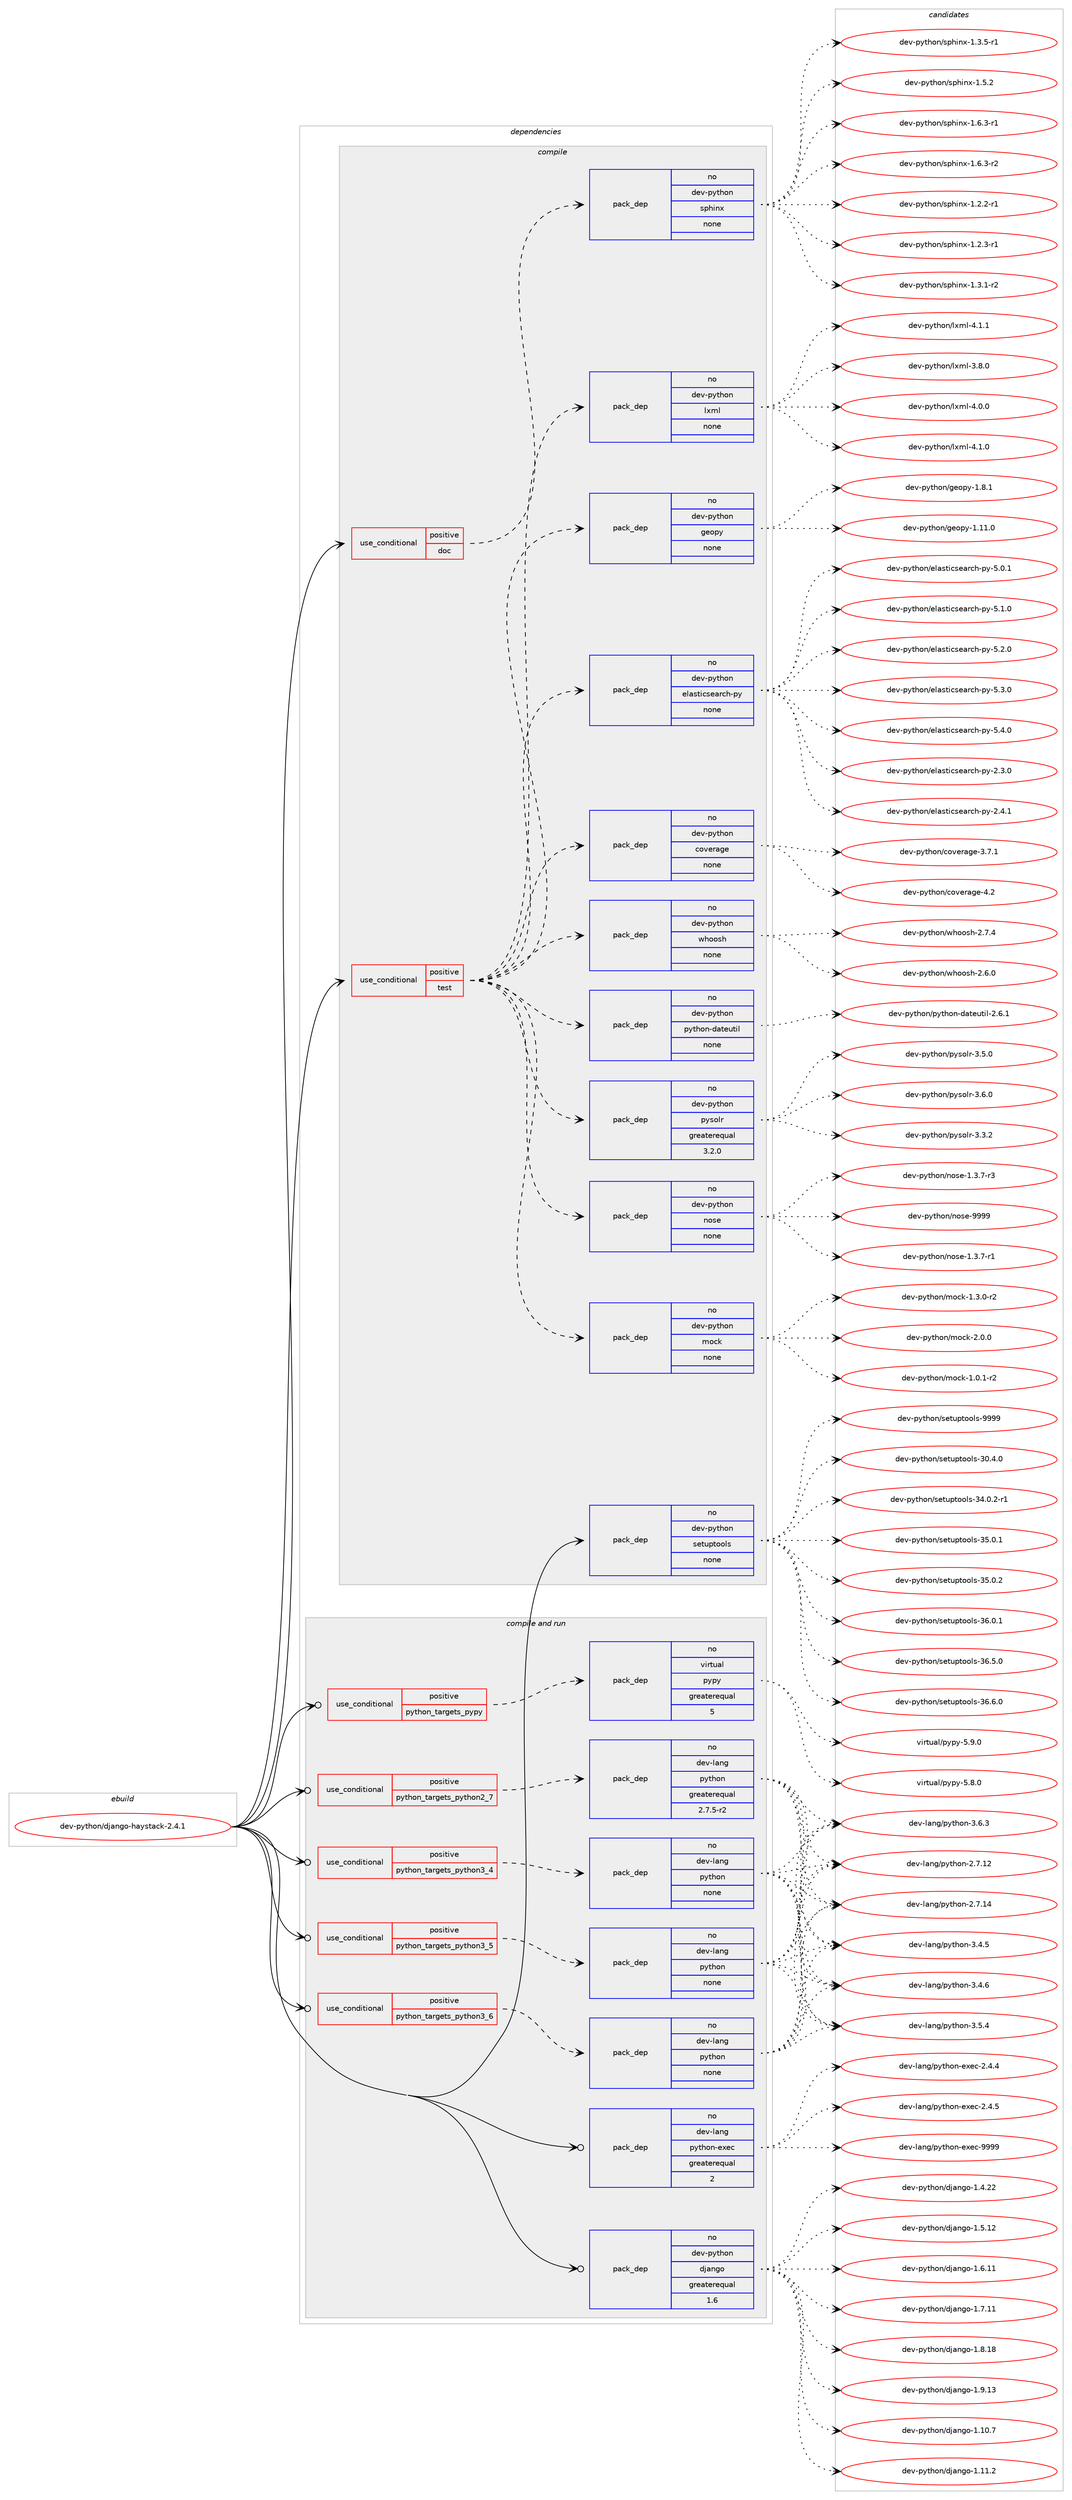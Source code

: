 digraph prolog {

# *************
# Graph options
# *************

newrank=true;
concentrate=true;
compound=true;
graph [rankdir=LR,fontname=Helvetica,fontsize=10,ranksep=1.5];#, ranksep=2.5, nodesep=0.2];
edge  [arrowhead=vee];
node  [fontname=Helvetica,fontsize=10];

# **********
# The ebuild
# **********

subgraph cluster_leftcol {
color=gray;
rank=same;
label=<<i>ebuild</i>>;
id [label="dev-python/django-haystack-2.4.1", color=red, width=4, href="../dev-python/django-haystack-2.4.1.svg"];
}

# ****************
# The dependencies
# ****************

subgraph cluster_midcol {
color=gray;
label=<<i>dependencies</i>>;
subgraph cluster_compile {
fillcolor="#eeeeee";
style=filled;
label=<<i>compile</i>>;
subgraph cond31780 {
dependency154028 [label=<<TABLE BORDER="0" CELLBORDER="1" CELLSPACING="0" CELLPADDING="4"><TR><TD ROWSPAN="3" CELLPADDING="10">use_conditional</TD></TR><TR><TD>positive</TD></TR><TR><TD>doc</TD></TR></TABLE>>, shape=none, color=red];
subgraph pack118416 {
dependency154029 [label=<<TABLE BORDER="0" CELLBORDER="1" CELLSPACING="0" CELLPADDING="4" WIDTH="220"><TR><TD ROWSPAN="6" CELLPADDING="30">pack_dep</TD></TR><TR><TD WIDTH="110">no</TD></TR><TR><TD>dev-python</TD></TR><TR><TD>sphinx</TD></TR><TR><TD>none</TD></TR><TR><TD></TD></TR></TABLE>>, shape=none, color=blue];
}
dependency154028:e -> dependency154029:w [weight=20,style="dashed",arrowhead="vee"];
}
id:e -> dependency154028:w [weight=20,style="solid",arrowhead="vee"];
subgraph cond31781 {
dependency154030 [label=<<TABLE BORDER="0" CELLBORDER="1" CELLSPACING="0" CELLPADDING="4"><TR><TD ROWSPAN="3" CELLPADDING="10">use_conditional</TD></TR><TR><TD>positive</TD></TR><TR><TD>test</TD></TR></TABLE>>, shape=none, color=red];
subgraph pack118417 {
dependency154031 [label=<<TABLE BORDER="0" CELLBORDER="1" CELLSPACING="0" CELLPADDING="4" WIDTH="220"><TR><TD ROWSPAN="6" CELLPADDING="30">pack_dep</TD></TR><TR><TD WIDTH="110">no</TD></TR><TR><TD>dev-python</TD></TR><TR><TD>coverage</TD></TR><TR><TD>none</TD></TR><TR><TD></TD></TR></TABLE>>, shape=none, color=blue];
}
dependency154030:e -> dependency154031:w [weight=20,style="dashed",arrowhead="vee"];
subgraph pack118418 {
dependency154032 [label=<<TABLE BORDER="0" CELLBORDER="1" CELLSPACING="0" CELLPADDING="4" WIDTH="220"><TR><TD ROWSPAN="6" CELLPADDING="30">pack_dep</TD></TR><TR><TD WIDTH="110">no</TD></TR><TR><TD>dev-python</TD></TR><TR><TD>elasticsearch-py</TD></TR><TR><TD>none</TD></TR><TR><TD></TD></TR></TABLE>>, shape=none, color=blue];
}
dependency154030:e -> dependency154032:w [weight=20,style="dashed",arrowhead="vee"];
subgraph pack118419 {
dependency154033 [label=<<TABLE BORDER="0" CELLBORDER="1" CELLSPACING="0" CELLPADDING="4" WIDTH="220"><TR><TD ROWSPAN="6" CELLPADDING="30">pack_dep</TD></TR><TR><TD WIDTH="110">no</TD></TR><TR><TD>dev-python</TD></TR><TR><TD>geopy</TD></TR><TR><TD>none</TD></TR><TR><TD></TD></TR></TABLE>>, shape=none, color=blue];
}
dependency154030:e -> dependency154033:w [weight=20,style="dashed",arrowhead="vee"];
subgraph pack118420 {
dependency154034 [label=<<TABLE BORDER="0" CELLBORDER="1" CELLSPACING="0" CELLPADDING="4" WIDTH="220"><TR><TD ROWSPAN="6" CELLPADDING="30">pack_dep</TD></TR><TR><TD WIDTH="110">no</TD></TR><TR><TD>dev-python</TD></TR><TR><TD>lxml</TD></TR><TR><TD>none</TD></TR><TR><TD></TD></TR></TABLE>>, shape=none, color=blue];
}
dependency154030:e -> dependency154034:w [weight=20,style="dashed",arrowhead="vee"];
subgraph pack118421 {
dependency154035 [label=<<TABLE BORDER="0" CELLBORDER="1" CELLSPACING="0" CELLPADDING="4" WIDTH="220"><TR><TD ROWSPAN="6" CELLPADDING="30">pack_dep</TD></TR><TR><TD WIDTH="110">no</TD></TR><TR><TD>dev-python</TD></TR><TR><TD>mock</TD></TR><TR><TD>none</TD></TR><TR><TD></TD></TR></TABLE>>, shape=none, color=blue];
}
dependency154030:e -> dependency154035:w [weight=20,style="dashed",arrowhead="vee"];
subgraph pack118422 {
dependency154036 [label=<<TABLE BORDER="0" CELLBORDER="1" CELLSPACING="0" CELLPADDING="4" WIDTH="220"><TR><TD ROWSPAN="6" CELLPADDING="30">pack_dep</TD></TR><TR><TD WIDTH="110">no</TD></TR><TR><TD>dev-python</TD></TR><TR><TD>nose</TD></TR><TR><TD>none</TD></TR><TR><TD></TD></TR></TABLE>>, shape=none, color=blue];
}
dependency154030:e -> dependency154036:w [weight=20,style="dashed",arrowhead="vee"];
subgraph pack118423 {
dependency154037 [label=<<TABLE BORDER="0" CELLBORDER="1" CELLSPACING="0" CELLPADDING="4" WIDTH="220"><TR><TD ROWSPAN="6" CELLPADDING="30">pack_dep</TD></TR><TR><TD WIDTH="110">no</TD></TR><TR><TD>dev-python</TD></TR><TR><TD>pysolr</TD></TR><TR><TD>greaterequal</TD></TR><TR><TD>3.2.0</TD></TR></TABLE>>, shape=none, color=blue];
}
dependency154030:e -> dependency154037:w [weight=20,style="dashed",arrowhead="vee"];
subgraph pack118424 {
dependency154038 [label=<<TABLE BORDER="0" CELLBORDER="1" CELLSPACING="0" CELLPADDING="4" WIDTH="220"><TR><TD ROWSPAN="6" CELLPADDING="30">pack_dep</TD></TR><TR><TD WIDTH="110">no</TD></TR><TR><TD>dev-python</TD></TR><TR><TD>python-dateutil</TD></TR><TR><TD>none</TD></TR><TR><TD></TD></TR></TABLE>>, shape=none, color=blue];
}
dependency154030:e -> dependency154038:w [weight=20,style="dashed",arrowhead="vee"];
subgraph pack118425 {
dependency154039 [label=<<TABLE BORDER="0" CELLBORDER="1" CELLSPACING="0" CELLPADDING="4" WIDTH="220"><TR><TD ROWSPAN="6" CELLPADDING="30">pack_dep</TD></TR><TR><TD WIDTH="110">no</TD></TR><TR><TD>dev-python</TD></TR><TR><TD>whoosh</TD></TR><TR><TD>none</TD></TR><TR><TD></TD></TR></TABLE>>, shape=none, color=blue];
}
dependency154030:e -> dependency154039:w [weight=20,style="dashed",arrowhead="vee"];
}
id:e -> dependency154030:w [weight=20,style="solid",arrowhead="vee"];
subgraph pack118426 {
dependency154040 [label=<<TABLE BORDER="0" CELLBORDER="1" CELLSPACING="0" CELLPADDING="4" WIDTH="220"><TR><TD ROWSPAN="6" CELLPADDING="30">pack_dep</TD></TR><TR><TD WIDTH="110">no</TD></TR><TR><TD>dev-python</TD></TR><TR><TD>setuptools</TD></TR><TR><TD>none</TD></TR><TR><TD></TD></TR></TABLE>>, shape=none, color=blue];
}
id:e -> dependency154040:w [weight=20,style="solid",arrowhead="vee"];
}
subgraph cluster_compileandrun {
fillcolor="#eeeeee";
style=filled;
label=<<i>compile and run</i>>;
subgraph cond31782 {
dependency154041 [label=<<TABLE BORDER="0" CELLBORDER="1" CELLSPACING="0" CELLPADDING="4"><TR><TD ROWSPAN="3" CELLPADDING="10">use_conditional</TD></TR><TR><TD>positive</TD></TR><TR><TD>python_targets_pypy</TD></TR></TABLE>>, shape=none, color=red];
subgraph pack118427 {
dependency154042 [label=<<TABLE BORDER="0" CELLBORDER="1" CELLSPACING="0" CELLPADDING="4" WIDTH="220"><TR><TD ROWSPAN="6" CELLPADDING="30">pack_dep</TD></TR><TR><TD WIDTH="110">no</TD></TR><TR><TD>virtual</TD></TR><TR><TD>pypy</TD></TR><TR><TD>greaterequal</TD></TR><TR><TD>5</TD></TR></TABLE>>, shape=none, color=blue];
}
dependency154041:e -> dependency154042:w [weight=20,style="dashed",arrowhead="vee"];
}
id:e -> dependency154041:w [weight=20,style="solid",arrowhead="odotvee"];
subgraph cond31783 {
dependency154043 [label=<<TABLE BORDER="0" CELLBORDER="1" CELLSPACING="0" CELLPADDING="4"><TR><TD ROWSPAN="3" CELLPADDING="10">use_conditional</TD></TR><TR><TD>positive</TD></TR><TR><TD>python_targets_python2_7</TD></TR></TABLE>>, shape=none, color=red];
subgraph pack118428 {
dependency154044 [label=<<TABLE BORDER="0" CELLBORDER="1" CELLSPACING="0" CELLPADDING="4" WIDTH="220"><TR><TD ROWSPAN="6" CELLPADDING="30">pack_dep</TD></TR><TR><TD WIDTH="110">no</TD></TR><TR><TD>dev-lang</TD></TR><TR><TD>python</TD></TR><TR><TD>greaterequal</TD></TR><TR><TD>2.7.5-r2</TD></TR></TABLE>>, shape=none, color=blue];
}
dependency154043:e -> dependency154044:w [weight=20,style="dashed",arrowhead="vee"];
}
id:e -> dependency154043:w [weight=20,style="solid",arrowhead="odotvee"];
subgraph cond31784 {
dependency154045 [label=<<TABLE BORDER="0" CELLBORDER="1" CELLSPACING="0" CELLPADDING="4"><TR><TD ROWSPAN="3" CELLPADDING="10">use_conditional</TD></TR><TR><TD>positive</TD></TR><TR><TD>python_targets_python3_4</TD></TR></TABLE>>, shape=none, color=red];
subgraph pack118429 {
dependency154046 [label=<<TABLE BORDER="0" CELLBORDER="1" CELLSPACING="0" CELLPADDING="4" WIDTH="220"><TR><TD ROWSPAN="6" CELLPADDING="30">pack_dep</TD></TR><TR><TD WIDTH="110">no</TD></TR><TR><TD>dev-lang</TD></TR><TR><TD>python</TD></TR><TR><TD>none</TD></TR><TR><TD></TD></TR></TABLE>>, shape=none, color=blue];
}
dependency154045:e -> dependency154046:w [weight=20,style="dashed",arrowhead="vee"];
}
id:e -> dependency154045:w [weight=20,style="solid",arrowhead="odotvee"];
subgraph cond31785 {
dependency154047 [label=<<TABLE BORDER="0" CELLBORDER="1" CELLSPACING="0" CELLPADDING="4"><TR><TD ROWSPAN="3" CELLPADDING="10">use_conditional</TD></TR><TR><TD>positive</TD></TR><TR><TD>python_targets_python3_5</TD></TR></TABLE>>, shape=none, color=red];
subgraph pack118430 {
dependency154048 [label=<<TABLE BORDER="0" CELLBORDER="1" CELLSPACING="0" CELLPADDING="4" WIDTH="220"><TR><TD ROWSPAN="6" CELLPADDING="30">pack_dep</TD></TR><TR><TD WIDTH="110">no</TD></TR><TR><TD>dev-lang</TD></TR><TR><TD>python</TD></TR><TR><TD>none</TD></TR><TR><TD></TD></TR></TABLE>>, shape=none, color=blue];
}
dependency154047:e -> dependency154048:w [weight=20,style="dashed",arrowhead="vee"];
}
id:e -> dependency154047:w [weight=20,style="solid",arrowhead="odotvee"];
subgraph cond31786 {
dependency154049 [label=<<TABLE BORDER="0" CELLBORDER="1" CELLSPACING="0" CELLPADDING="4"><TR><TD ROWSPAN="3" CELLPADDING="10">use_conditional</TD></TR><TR><TD>positive</TD></TR><TR><TD>python_targets_python3_6</TD></TR></TABLE>>, shape=none, color=red];
subgraph pack118431 {
dependency154050 [label=<<TABLE BORDER="0" CELLBORDER="1" CELLSPACING="0" CELLPADDING="4" WIDTH="220"><TR><TD ROWSPAN="6" CELLPADDING="30">pack_dep</TD></TR><TR><TD WIDTH="110">no</TD></TR><TR><TD>dev-lang</TD></TR><TR><TD>python</TD></TR><TR><TD>none</TD></TR><TR><TD></TD></TR></TABLE>>, shape=none, color=blue];
}
dependency154049:e -> dependency154050:w [weight=20,style="dashed",arrowhead="vee"];
}
id:e -> dependency154049:w [weight=20,style="solid",arrowhead="odotvee"];
subgraph pack118432 {
dependency154051 [label=<<TABLE BORDER="0" CELLBORDER="1" CELLSPACING="0" CELLPADDING="4" WIDTH="220"><TR><TD ROWSPAN="6" CELLPADDING="30">pack_dep</TD></TR><TR><TD WIDTH="110">no</TD></TR><TR><TD>dev-lang</TD></TR><TR><TD>python-exec</TD></TR><TR><TD>greaterequal</TD></TR><TR><TD>2</TD></TR></TABLE>>, shape=none, color=blue];
}
id:e -> dependency154051:w [weight=20,style="solid",arrowhead="odotvee"];
subgraph pack118433 {
dependency154052 [label=<<TABLE BORDER="0" CELLBORDER="1" CELLSPACING="0" CELLPADDING="4" WIDTH="220"><TR><TD ROWSPAN="6" CELLPADDING="30">pack_dep</TD></TR><TR><TD WIDTH="110">no</TD></TR><TR><TD>dev-python</TD></TR><TR><TD>django</TD></TR><TR><TD>greaterequal</TD></TR><TR><TD>1.6</TD></TR></TABLE>>, shape=none, color=blue];
}
id:e -> dependency154052:w [weight=20,style="solid",arrowhead="odotvee"];
}
subgraph cluster_run {
fillcolor="#eeeeee";
style=filled;
label=<<i>run</i>>;
}
}

# **************
# The candidates
# **************

subgraph cluster_choices {
rank=same;
color=gray;
label=<<i>candidates</i>>;

subgraph choice118416 {
color=black;
nodesep=1;
choice10010111845112121116104111110471151121041051101204549465046504511449 [label="dev-python/sphinx-1.2.2-r1", color=red, width=4,href="../dev-python/sphinx-1.2.2-r1.svg"];
choice10010111845112121116104111110471151121041051101204549465046514511449 [label="dev-python/sphinx-1.2.3-r1", color=red, width=4,href="../dev-python/sphinx-1.2.3-r1.svg"];
choice10010111845112121116104111110471151121041051101204549465146494511450 [label="dev-python/sphinx-1.3.1-r2", color=red, width=4,href="../dev-python/sphinx-1.3.1-r2.svg"];
choice10010111845112121116104111110471151121041051101204549465146534511449 [label="dev-python/sphinx-1.3.5-r1", color=red, width=4,href="../dev-python/sphinx-1.3.5-r1.svg"];
choice1001011184511212111610411111047115112104105110120454946534650 [label="dev-python/sphinx-1.5.2", color=red, width=4,href="../dev-python/sphinx-1.5.2.svg"];
choice10010111845112121116104111110471151121041051101204549465446514511449 [label="dev-python/sphinx-1.6.3-r1", color=red, width=4,href="../dev-python/sphinx-1.6.3-r1.svg"];
choice10010111845112121116104111110471151121041051101204549465446514511450 [label="dev-python/sphinx-1.6.3-r2", color=red, width=4,href="../dev-python/sphinx-1.6.3-r2.svg"];
dependency154029:e -> choice10010111845112121116104111110471151121041051101204549465046504511449:w [style=dotted,weight="100"];
dependency154029:e -> choice10010111845112121116104111110471151121041051101204549465046514511449:w [style=dotted,weight="100"];
dependency154029:e -> choice10010111845112121116104111110471151121041051101204549465146494511450:w [style=dotted,weight="100"];
dependency154029:e -> choice10010111845112121116104111110471151121041051101204549465146534511449:w [style=dotted,weight="100"];
dependency154029:e -> choice1001011184511212111610411111047115112104105110120454946534650:w [style=dotted,weight="100"];
dependency154029:e -> choice10010111845112121116104111110471151121041051101204549465446514511449:w [style=dotted,weight="100"];
dependency154029:e -> choice10010111845112121116104111110471151121041051101204549465446514511450:w [style=dotted,weight="100"];
}
subgraph choice118417 {
color=black;
nodesep=1;
choice10010111845112121116104111110479911111810111497103101455146554649 [label="dev-python/coverage-3.7.1", color=red, width=4,href="../dev-python/coverage-3.7.1.svg"];
choice1001011184511212111610411111047991111181011149710310145524650 [label="dev-python/coverage-4.2", color=red, width=4,href="../dev-python/coverage-4.2.svg"];
dependency154031:e -> choice10010111845112121116104111110479911111810111497103101455146554649:w [style=dotted,weight="100"];
dependency154031:e -> choice1001011184511212111610411111047991111181011149710310145524650:w [style=dotted,weight="100"];
}
subgraph choice118418 {
color=black;
nodesep=1;
choice10010111845112121116104111110471011089711511610599115101971149910445112121455046514648 [label="dev-python/elasticsearch-py-2.3.0", color=red, width=4,href="../dev-python/elasticsearch-py-2.3.0.svg"];
choice10010111845112121116104111110471011089711511610599115101971149910445112121455046524649 [label="dev-python/elasticsearch-py-2.4.1", color=red, width=4,href="../dev-python/elasticsearch-py-2.4.1.svg"];
choice10010111845112121116104111110471011089711511610599115101971149910445112121455346484649 [label="dev-python/elasticsearch-py-5.0.1", color=red, width=4,href="../dev-python/elasticsearch-py-5.0.1.svg"];
choice10010111845112121116104111110471011089711511610599115101971149910445112121455346494648 [label="dev-python/elasticsearch-py-5.1.0", color=red, width=4,href="../dev-python/elasticsearch-py-5.1.0.svg"];
choice10010111845112121116104111110471011089711511610599115101971149910445112121455346504648 [label="dev-python/elasticsearch-py-5.2.0", color=red, width=4,href="../dev-python/elasticsearch-py-5.2.0.svg"];
choice10010111845112121116104111110471011089711511610599115101971149910445112121455346514648 [label="dev-python/elasticsearch-py-5.3.0", color=red, width=4,href="../dev-python/elasticsearch-py-5.3.0.svg"];
choice10010111845112121116104111110471011089711511610599115101971149910445112121455346524648 [label="dev-python/elasticsearch-py-5.4.0", color=red, width=4,href="../dev-python/elasticsearch-py-5.4.0.svg"];
dependency154032:e -> choice10010111845112121116104111110471011089711511610599115101971149910445112121455046514648:w [style=dotted,weight="100"];
dependency154032:e -> choice10010111845112121116104111110471011089711511610599115101971149910445112121455046524649:w [style=dotted,weight="100"];
dependency154032:e -> choice10010111845112121116104111110471011089711511610599115101971149910445112121455346484649:w [style=dotted,weight="100"];
dependency154032:e -> choice10010111845112121116104111110471011089711511610599115101971149910445112121455346494648:w [style=dotted,weight="100"];
dependency154032:e -> choice10010111845112121116104111110471011089711511610599115101971149910445112121455346504648:w [style=dotted,weight="100"];
dependency154032:e -> choice10010111845112121116104111110471011089711511610599115101971149910445112121455346514648:w [style=dotted,weight="100"];
dependency154032:e -> choice10010111845112121116104111110471011089711511610599115101971149910445112121455346524648:w [style=dotted,weight="100"];
}
subgraph choice118419 {
color=black;
nodesep=1;
choice100101118451121211161041111104710310111111212145494649494648 [label="dev-python/geopy-1.11.0", color=red, width=4,href="../dev-python/geopy-1.11.0.svg"];
choice1001011184511212111610411111047103101111112121454946564649 [label="dev-python/geopy-1.8.1", color=red, width=4,href="../dev-python/geopy-1.8.1.svg"];
dependency154033:e -> choice100101118451121211161041111104710310111111212145494649494648:w [style=dotted,weight="100"];
dependency154033:e -> choice1001011184511212111610411111047103101111112121454946564649:w [style=dotted,weight="100"];
}
subgraph choice118420 {
color=black;
nodesep=1;
choice1001011184511212111610411111047108120109108455146564648 [label="dev-python/lxml-3.8.0", color=red, width=4,href="../dev-python/lxml-3.8.0.svg"];
choice1001011184511212111610411111047108120109108455246484648 [label="dev-python/lxml-4.0.0", color=red, width=4,href="../dev-python/lxml-4.0.0.svg"];
choice1001011184511212111610411111047108120109108455246494648 [label="dev-python/lxml-4.1.0", color=red, width=4,href="../dev-python/lxml-4.1.0.svg"];
choice1001011184511212111610411111047108120109108455246494649 [label="dev-python/lxml-4.1.1", color=red, width=4,href="../dev-python/lxml-4.1.1.svg"];
dependency154034:e -> choice1001011184511212111610411111047108120109108455146564648:w [style=dotted,weight="100"];
dependency154034:e -> choice1001011184511212111610411111047108120109108455246484648:w [style=dotted,weight="100"];
dependency154034:e -> choice1001011184511212111610411111047108120109108455246494648:w [style=dotted,weight="100"];
dependency154034:e -> choice1001011184511212111610411111047108120109108455246494649:w [style=dotted,weight="100"];
}
subgraph choice118421 {
color=black;
nodesep=1;
choice1001011184511212111610411111047109111991074549464846494511450 [label="dev-python/mock-1.0.1-r2", color=red, width=4,href="../dev-python/mock-1.0.1-r2.svg"];
choice1001011184511212111610411111047109111991074549465146484511450 [label="dev-python/mock-1.3.0-r2", color=red, width=4,href="../dev-python/mock-1.3.0-r2.svg"];
choice100101118451121211161041111104710911199107455046484648 [label="dev-python/mock-2.0.0", color=red, width=4,href="../dev-python/mock-2.0.0.svg"];
dependency154035:e -> choice1001011184511212111610411111047109111991074549464846494511450:w [style=dotted,weight="100"];
dependency154035:e -> choice1001011184511212111610411111047109111991074549465146484511450:w [style=dotted,weight="100"];
dependency154035:e -> choice100101118451121211161041111104710911199107455046484648:w [style=dotted,weight="100"];
}
subgraph choice118422 {
color=black;
nodesep=1;
choice10010111845112121116104111110471101111151014549465146554511449 [label="dev-python/nose-1.3.7-r1", color=red, width=4,href="../dev-python/nose-1.3.7-r1.svg"];
choice10010111845112121116104111110471101111151014549465146554511451 [label="dev-python/nose-1.3.7-r3", color=red, width=4,href="../dev-python/nose-1.3.7-r3.svg"];
choice10010111845112121116104111110471101111151014557575757 [label="dev-python/nose-9999", color=red, width=4,href="../dev-python/nose-9999.svg"];
dependency154036:e -> choice10010111845112121116104111110471101111151014549465146554511449:w [style=dotted,weight="100"];
dependency154036:e -> choice10010111845112121116104111110471101111151014549465146554511451:w [style=dotted,weight="100"];
dependency154036:e -> choice10010111845112121116104111110471101111151014557575757:w [style=dotted,weight="100"];
}
subgraph choice118423 {
color=black;
nodesep=1;
choice1001011184511212111610411111047112121115111108114455146514650 [label="dev-python/pysolr-3.3.2", color=red, width=4,href="../dev-python/pysolr-3.3.2.svg"];
choice1001011184511212111610411111047112121115111108114455146534648 [label="dev-python/pysolr-3.5.0", color=red, width=4,href="../dev-python/pysolr-3.5.0.svg"];
choice1001011184511212111610411111047112121115111108114455146544648 [label="dev-python/pysolr-3.6.0", color=red, width=4,href="../dev-python/pysolr-3.6.0.svg"];
dependency154037:e -> choice1001011184511212111610411111047112121115111108114455146514650:w [style=dotted,weight="100"];
dependency154037:e -> choice1001011184511212111610411111047112121115111108114455146534648:w [style=dotted,weight="100"];
dependency154037:e -> choice1001011184511212111610411111047112121115111108114455146544648:w [style=dotted,weight="100"];
}
subgraph choice118424 {
color=black;
nodesep=1;
choice10010111845112121116104111110471121211161041111104510097116101117116105108455046544649 [label="dev-python/python-dateutil-2.6.1", color=red, width=4,href="../dev-python/python-dateutil-2.6.1.svg"];
dependency154038:e -> choice10010111845112121116104111110471121211161041111104510097116101117116105108455046544649:w [style=dotted,weight="100"];
}
subgraph choice118425 {
color=black;
nodesep=1;
choice1001011184511212111610411111047119104111111115104455046544648 [label="dev-python/whoosh-2.6.0", color=red, width=4,href="../dev-python/whoosh-2.6.0.svg"];
choice1001011184511212111610411111047119104111111115104455046554652 [label="dev-python/whoosh-2.7.4", color=red, width=4,href="../dev-python/whoosh-2.7.4.svg"];
dependency154039:e -> choice1001011184511212111610411111047119104111111115104455046544648:w [style=dotted,weight="100"];
dependency154039:e -> choice1001011184511212111610411111047119104111111115104455046554652:w [style=dotted,weight="100"];
}
subgraph choice118426 {
color=black;
nodesep=1;
choice100101118451121211161041111104711510111611711211611111110811545514846524648 [label="dev-python/setuptools-30.4.0", color=red, width=4,href="../dev-python/setuptools-30.4.0.svg"];
choice1001011184511212111610411111047115101116117112116111111108115455152464846504511449 [label="dev-python/setuptools-34.0.2-r1", color=red, width=4,href="../dev-python/setuptools-34.0.2-r1.svg"];
choice100101118451121211161041111104711510111611711211611111110811545515346484649 [label="dev-python/setuptools-35.0.1", color=red, width=4,href="../dev-python/setuptools-35.0.1.svg"];
choice100101118451121211161041111104711510111611711211611111110811545515346484650 [label="dev-python/setuptools-35.0.2", color=red, width=4,href="../dev-python/setuptools-35.0.2.svg"];
choice100101118451121211161041111104711510111611711211611111110811545515446484649 [label="dev-python/setuptools-36.0.1", color=red, width=4,href="../dev-python/setuptools-36.0.1.svg"];
choice100101118451121211161041111104711510111611711211611111110811545515446534648 [label="dev-python/setuptools-36.5.0", color=red, width=4,href="../dev-python/setuptools-36.5.0.svg"];
choice100101118451121211161041111104711510111611711211611111110811545515446544648 [label="dev-python/setuptools-36.6.0", color=red, width=4,href="../dev-python/setuptools-36.6.0.svg"];
choice10010111845112121116104111110471151011161171121161111111081154557575757 [label="dev-python/setuptools-9999", color=red, width=4,href="../dev-python/setuptools-9999.svg"];
dependency154040:e -> choice100101118451121211161041111104711510111611711211611111110811545514846524648:w [style=dotted,weight="100"];
dependency154040:e -> choice1001011184511212111610411111047115101116117112116111111108115455152464846504511449:w [style=dotted,weight="100"];
dependency154040:e -> choice100101118451121211161041111104711510111611711211611111110811545515346484649:w [style=dotted,weight="100"];
dependency154040:e -> choice100101118451121211161041111104711510111611711211611111110811545515346484650:w [style=dotted,weight="100"];
dependency154040:e -> choice100101118451121211161041111104711510111611711211611111110811545515446484649:w [style=dotted,weight="100"];
dependency154040:e -> choice100101118451121211161041111104711510111611711211611111110811545515446534648:w [style=dotted,weight="100"];
dependency154040:e -> choice100101118451121211161041111104711510111611711211611111110811545515446544648:w [style=dotted,weight="100"];
dependency154040:e -> choice10010111845112121116104111110471151011161171121161111111081154557575757:w [style=dotted,weight="100"];
}
subgraph choice118427 {
color=black;
nodesep=1;
choice1181051141161179710847112121112121455346564648 [label="virtual/pypy-5.8.0", color=red, width=4,href="../virtual/pypy-5.8.0.svg"];
choice1181051141161179710847112121112121455346574648 [label="virtual/pypy-5.9.0", color=red, width=4,href="../virtual/pypy-5.9.0.svg"];
dependency154042:e -> choice1181051141161179710847112121112121455346564648:w [style=dotted,weight="100"];
dependency154042:e -> choice1181051141161179710847112121112121455346574648:w [style=dotted,weight="100"];
}
subgraph choice118428 {
color=black;
nodesep=1;
choice10010111845108971101034711212111610411111045504655464950 [label="dev-lang/python-2.7.12", color=red, width=4,href="../dev-lang/python-2.7.12.svg"];
choice10010111845108971101034711212111610411111045504655464952 [label="dev-lang/python-2.7.14", color=red, width=4,href="../dev-lang/python-2.7.14.svg"];
choice100101118451089711010347112121116104111110455146524653 [label="dev-lang/python-3.4.5", color=red, width=4,href="../dev-lang/python-3.4.5.svg"];
choice100101118451089711010347112121116104111110455146524654 [label="dev-lang/python-3.4.6", color=red, width=4,href="../dev-lang/python-3.4.6.svg"];
choice100101118451089711010347112121116104111110455146534652 [label="dev-lang/python-3.5.4", color=red, width=4,href="../dev-lang/python-3.5.4.svg"];
choice100101118451089711010347112121116104111110455146544651 [label="dev-lang/python-3.6.3", color=red, width=4,href="../dev-lang/python-3.6.3.svg"];
dependency154044:e -> choice10010111845108971101034711212111610411111045504655464950:w [style=dotted,weight="100"];
dependency154044:e -> choice10010111845108971101034711212111610411111045504655464952:w [style=dotted,weight="100"];
dependency154044:e -> choice100101118451089711010347112121116104111110455146524653:w [style=dotted,weight="100"];
dependency154044:e -> choice100101118451089711010347112121116104111110455146524654:w [style=dotted,weight="100"];
dependency154044:e -> choice100101118451089711010347112121116104111110455146534652:w [style=dotted,weight="100"];
dependency154044:e -> choice100101118451089711010347112121116104111110455146544651:w [style=dotted,weight="100"];
}
subgraph choice118429 {
color=black;
nodesep=1;
choice10010111845108971101034711212111610411111045504655464950 [label="dev-lang/python-2.7.12", color=red, width=4,href="../dev-lang/python-2.7.12.svg"];
choice10010111845108971101034711212111610411111045504655464952 [label="dev-lang/python-2.7.14", color=red, width=4,href="../dev-lang/python-2.7.14.svg"];
choice100101118451089711010347112121116104111110455146524653 [label="dev-lang/python-3.4.5", color=red, width=4,href="../dev-lang/python-3.4.5.svg"];
choice100101118451089711010347112121116104111110455146524654 [label="dev-lang/python-3.4.6", color=red, width=4,href="../dev-lang/python-3.4.6.svg"];
choice100101118451089711010347112121116104111110455146534652 [label="dev-lang/python-3.5.4", color=red, width=4,href="../dev-lang/python-3.5.4.svg"];
choice100101118451089711010347112121116104111110455146544651 [label="dev-lang/python-3.6.3", color=red, width=4,href="../dev-lang/python-3.6.3.svg"];
dependency154046:e -> choice10010111845108971101034711212111610411111045504655464950:w [style=dotted,weight="100"];
dependency154046:e -> choice10010111845108971101034711212111610411111045504655464952:w [style=dotted,weight="100"];
dependency154046:e -> choice100101118451089711010347112121116104111110455146524653:w [style=dotted,weight="100"];
dependency154046:e -> choice100101118451089711010347112121116104111110455146524654:w [style=dotted,weight="100"];
dependency154046:e -> choice100101118451089711010347112121116104111110455146534652:w [style=dotted,weight="100"];
dependency154046:e -> choice100101118451089711010347112121116104111110455146544651:w [style=dotted,weight="100"];
}
subgraph choice118430 {
color=black;
nodesep=1;
choice10010111845108971101034711212111610411111045504655464950 [label="dev-lang/python-2.7.12", color=red, width=4,href="../dev-lang/python-2.7.12.svg"];
choice10010111845108971101034711212111610411111045504655464952 [label="dev-lang/python-2.7.14", color=red, width=4,href="../dev-lang/python-2.7.14.svg"];
choice100101118451089711010347112121116104111110455146524653 [label="dev-lang/python-3.4.5", color=red, width=4,href="../dev-lang/python-3.4.5.svg"];
choice100101118451089711010347112121116104111110455146524654 [label="dev-lang/python-3.4.6", color=red, width=4,href="../dev-lang/python-3.4.6.svg"];
choice100101118451089711010347112121116104111110455146534652 [label="dev-lang/python-3.5.4", color=red, width=4,href="../dev-lang/python-3.5.4.svg"];
choice100101118451089711010347112121116104111110455146544651 [label="dev-lang/python-3.6.3", color=red, width=4,href="../dev-lang/python-3.6.3.svg"];
dependency154048:e -> choice10010111845108971101034711212111610411111045504655464950:w [style=dotted,weight="100"];
dependency154048:e -> choice10010111845108971101034711212111610411111045504655464952:w [style=dotted,weight="100"];
dependency154048:e -> choice100101118451089711010347112121116104111110455146524653:w [style=dotted,weight="100"];
dependency154048:e -> choice100101118451089711010347112121116104111110455146524654:w [style=dotted,weight="100"];
dependency154048:e -> choice100101118451089711010347112121116104111110455146534652:w [style=dotted,weight="100"];
dependency154048:e -> choice100101118451089711010347112121116104111110455146544651:w [style=dotted,weight="100"];
}
subgraph choice118431 {
color=black;
nodesep=1;
choice10010111845108971101034711212111610411111045504655464950 [label="dev-lang/python-2.7.12", color=red, width=4,href="../dev-lang/python-2.7.12.svg"];
choice10010111845108971101034711212111610411111045504655464952 [label="dev-lang/python-2.7.14", color=red, width=4,href="../dev-lang/python-2.7.14.svg"];
choice100101118451089711010347112121116104111110455146524653 [label="dev-lang/python-3.4.5", color=red, width=4,href="../dev-lang/python-3.4.5.svg"];
choice100101118451089711010347112121116104111110455146524654 [label="dev-lang/python-3.4.6", color=red, width=4,href="../dev-lang/python-3.4.6.svg"];
choice100101118451089711010347112121116104111110455146534652 [label="dev-lang/python-3.5.4", color=red, width=4,href="../dev-lang/python-3.5.4.svg"];
choice100101118451089711010347112121116104111110455146544651 [label="dev-lang/python-3.6.3", color=red, width=4,href="../dev-lang/python-3.6.3.svg"];
dependency154050:e -> choice10010111845108971101034711212111610411111045504655464950:w [style=dotted,weight="100"];
dependency154050:e -> choice10010111845108971101034711212111610411111045504655464952:w [style=dotted,weight="100"];
dependency154050:e -> choice100101118451089711010347112121116104111110455146524653:w [style=dotted,weight="100"];
dependency154050:e -> choice100101118451089711010347112121116104111110455146524654:w [style=dotted,weight="100"];
dependency154050:e -> choice100101118451089711010347112121116104111110455146534652:w [style=dotted,weight="100"];
dependency154050:e -> choice100101118451089711010347112121116104111110455146544651:w [style=dotted,weight="100"];
}
subgraph choice118432 {
color=black;
nodesep=1;
choice1001011184510897110103471121211161041111104510112010199455046524652 [label="dev-lang/python-exec-2.4.4", color=red, width=4,href="../dev-lang/python-exec-2.4.4.svg"];
choice1001011184510897110103471121211161041111104510112010199455046524653 [label="dev-lang/python-exec-2.4.5", color=red, width=4,href="../dev-lang/python-exec-2.4.5.svg"];
choice10010111845108971101034711212111610411111045101120101994557575757 [label="dev-lang/python-exec-9999", color=red, width=4,href="../dev-lang/python-exec-9999.svg"];
dependency154051:e -> choice1001011184510897110103471121211161041111104510112010199455046524652:w [style=dotted,weight="100"];
dependency154051:e -> choice1001011184510897110103471121211161041111104510112010199455046524653:w [style=dotted,weight="100"];
dependency154051:e -> choice10010111845108971101034711212111610411111045101120101994557575757:w [style=dotted,weight="100"];
}
subgraph choice118433 {
color=black;
nodesep=1;
choice10010111845112121116104111110471001069711010311145494649484655 [label="dev-python/django-1.10.7", color=red, width=4,href="../dev-python/django-1.10.7.svg"];
choice10010111845112121116104111110471001069711010311145494649494650 [label="dev-python/django-1.11.2", color=red, width=4,href="../dev-python/django-1.11.2.svg"];
choice10010111845112121116104111110471001069711010311145494652465050 [label="dev-python/django-1.4.22", color=red, width=4,href="../dev-python/django-1.4.22.svg"];
choice10010111845112121116104111110471001069711010311145494653464950 [label="dev-python/django-1.5.12", color=red, width=4,href="../dev-python/django-1.5.12.svg"];
choice10010111845112121116104111110471001069711010311145494654464949 [label="dev-python/django-1.6.11", color=red, width=4,href="../dev-python/django-1.6.11.svg"];
choice10010111845112121116104111110471001069711010311145494655464949 [label="dev-python/django-1.7.11", color=red, width=4,href="../dev-python/django-1.7.11.svg"];
choice10010111845112121116104111110471001069711010311145494656464956 [label="dev-python/django-1.8.18", color=red, width=4,href="../dev-python/django-1.8.18.svg"];
choice10010111845112121116104111110471001069711010311145494657464951 [label="dev-python/django-1.9.13", color=red, width=4,href="../dev-python/django-1.9.13.svg"];
dependency154052:e -> choice10010111845112121116104111110471001069711010311145494649484655:w [style=dotted,weight="100"];
dependency154052:e -> choice10010111845112121116104111110471001069711010311145494649494650:w [style=dotted,weight="100"];
dependency154052:e -> choice10010111845112121116104111110471001069711010311145494652465050:w [style=dotted,weight="100"];
dependency154052:e -> choice10010111845112121116104111110471001069711010311145494653464950:w [style=dotted,weight="100"];
dependency154052:e -> choice10010111845112121116104111110471001069711010311145494654464949:w [style=dotted,weight="100"];
dependency154052:e -> choice10010111845112121116104111110471001069711010311145494655464949:w [style=dotted,weight="100"];
dependency154052:e -> choice10010111845112121116104111110471001069711010311145494656464956:w [style=dotted,weight="100"];
dependency154052:e -> choice10010111845112121116104111110471001069711010311145494657464951:w [style=dotted,weight="100"];
}
}

}
